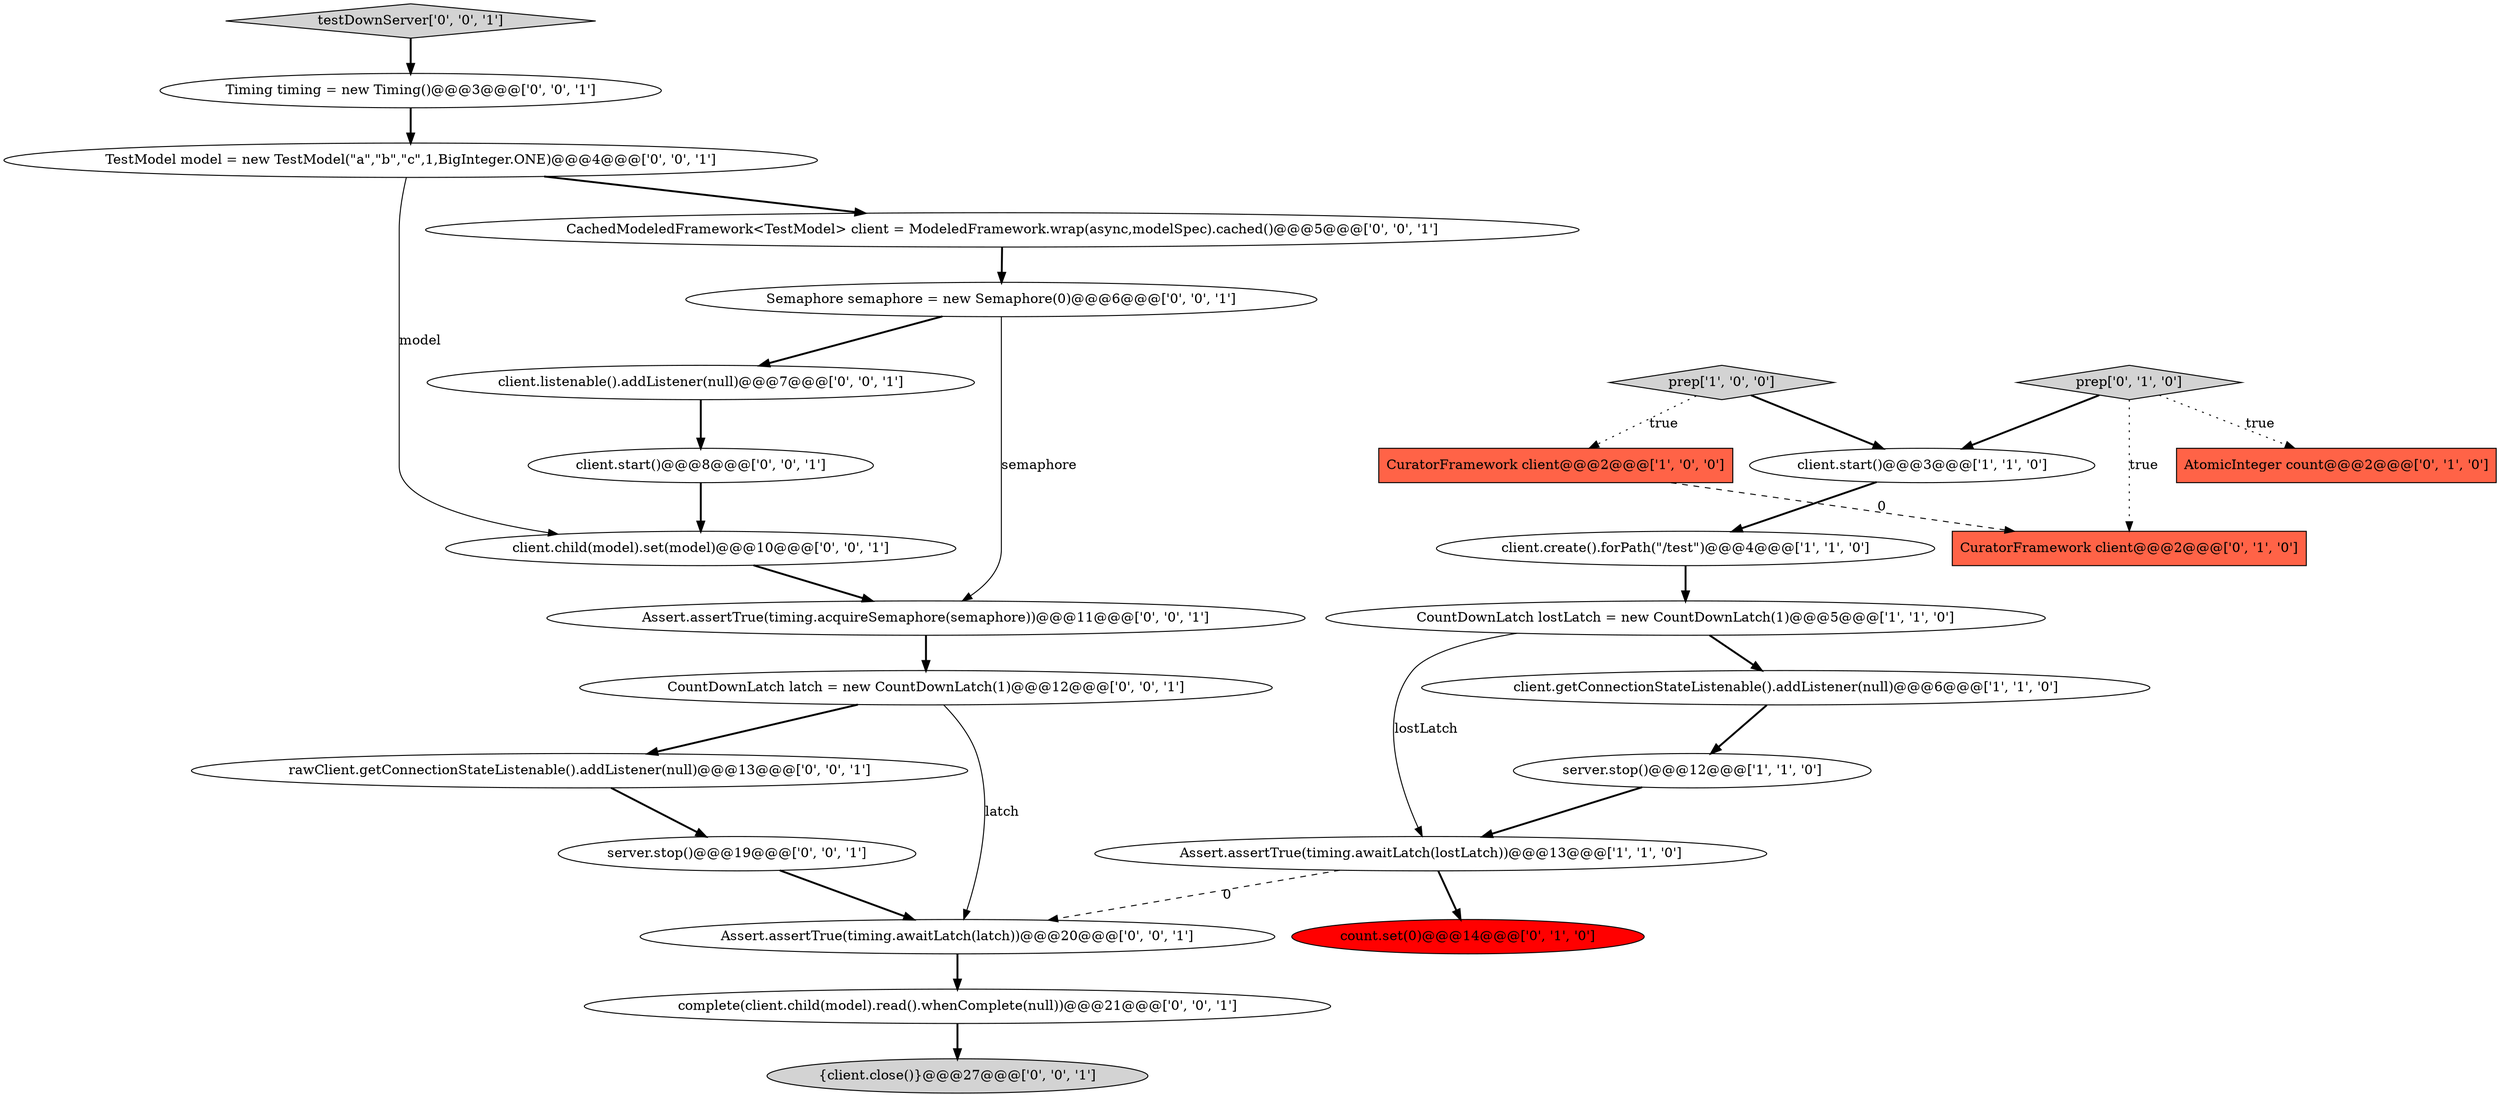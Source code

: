 digraph {
14 [style = filled, label = "server.stop()@@@19@@@['0', '0', '1']", fillcolor = white, shape = ellipse image = "AAA0AAABBB3BBB"];
4 [style = filled, label = "server.stop()@@@12@@@['1', '1', '0']", fillcolor = white, shape = ellipse image = "AAA0AAABBB1BBB"];
18 [style = filled, label = "Timing timing = new Timing()@@@3@@@['0', '0', '1']", fillcolor = white, shape = ellipse image = "AAA0AAABBB3BBB"];
9 [style = filled, label = "count.set(0)@@@14@@@['0', '1', '0']", fillcolor = red, shape = ellipse image = "AAA1AAABBB2BBB"];
15 [style = filled, label = "Assert.assertTrue(timing.acquireSemaphore(semaphore))@@@11@@@['0', '0', '1']", fillcolor = white, shape = ellipse image = "AAA0AAABBB3BBB"];
0 [style = filled, label = "CountDownLatch lostLatch = new CountDownLatch(1)@@@5@@@['1', '1', '0']", fillcolor = white, shape = ellipse image = "AAA0AAABBB1BBB"];
17 [style = filled, label = "Semaphore semaphore = new Semaphore(0)@@@6@@@['0', '0', '1']", fillcolor = white, shape = ellipse image = "AAA0AAABBB3BBB"];
19 [style = filled, label = "client.listenable().addListener(null)@@@7@@@['0', '0', '1']", fillcolor = white, shape = ellipse image = "AAA0AAABBB3BBB"];
10 [style = filled, label = "prep['0', '1', '0']", fillcolor = lightgray, shape = diamond image = "AAA0AAABBB2BBB"];
21 [style = filled, label = "{client.close()}@@@27@@@['0', '0', '1']", fillcolor = lightgray, shape = ellipse image = "AAA0AAABBB3BBB"];
5 [style = filled, label = "CuratorFramework client@@@2@@@['1', '0', '0']", fillcolor = tomato, shape = box image = "AAA1AAABBB1BBB"];
20 [style = filled, label = "CachedModeledFramework<TestModel> client = ModeledFramework.wrap(async,modelSpec).cached()@@@5@@@['0', '0', '1']", fillcolor = white, shape = ellipse image = "AAA0AAABBB3BBB"];
3 [style = filled, label = "client.start()@@@3@@@['1', '1', '0']", fillcolor = white, shape = ellipse image = "AAA0AAABBB1BBB"];
22 [style = filled, label = "testDownServer['0', '0', '1']", fillcolor = lightgray, shape = diamond image = "AAA0AAABBB3BBB"];
25 [style = filled, label = "client.child(model).set(model)@@@10@@@['0', '0', '1']", fillcolor = white, shape = ellipse image = "AAA0AAABBB3BBB"];
11 [style = filled, label = "CuratorFramework client@@@2@@@['0', '1', '0']", fillcolor = tomato, shape = box image = "AAA1AAABBB2BBB"];
23 [style = filled, label = "CountDownLatch latch = new CountDownLatch(1)@@@12@@@['0', '0', '1']", fillcolor = white, shape = ellipse image = "AAA0AAABBB3BBB"];
1 [style = filled, label = "client.getConnectionStateListenable().addListener(null)@@@6@@@['1', '1', '0']", fillcolor = white, shape = ellipse image = "AAA0AAABBB1BBB"];
16 [style = filled, label = "complete(client.child(model).read().whenComplete(null))@@@21@@@['0', '0', '1']", fillcolor = white, shape = ellipse image = "AAA0AAABBB3BBB"];
2 [style = filled, label = "client.create().forPath(\"/test\")@@@4@@@['1', '1', '0']", fillcolor = white, shape = ellipse image = "AAA0AAABBB1BBB"];
13 [style = filled, label = "client.start()@@@8@@@['0', '0', '1']", fillcolor = white, shape = ellipse image = "AAA0AAABBB3BBB"];
6 [style = filled, label = "Assert.assertTrue(timing.awaitLatch(lostLatch))@@@13@@@['1', '1', '0']", fillcolor = white, shape = ellipse image = "AAA0AAABBB1BBB"];
7 [style = filled, label = "prep['1', '0', '0']", fillcolor = lightgray, shape = diamond image = "AAA0AAABBB1BBB"];
26 [style = filled, label = "Assert.assertTrue(timing.awaitLatch(latch))@@@20@@@['0', '0', '1']", fillcolor = white, shape = ellipse image = "AAA0AAABBB3BBB"];
24 [style = filled, label = "rawClient.getConnectionStateListenable().addListener(null)@@@13@@@['0', '0', '1']", fillcolor = white, shape = ellipse image = "AAA0AAABBB3BBB"];
12 [style = filled, label = "TestModel model = new TestModel(\"a\",\"b\",\"c\",1,BigInteger.ONE)@@@4@@@['0', '0', '1']", fillcolor = white, shape = ellipse image = "AAA0AAABBB3BBB"];
8 [style = filled, label = "AtomicInteger count@@@2@@@['0', '1', '0']", fillcolor = tomato, shape = box image = "AAA0AAABBB2BBB"];
13->25 [style = bold, label=""];
15->23 [style = bold, label=""];
10->8 [style = dotted, label="true"];
1->4 [style = bold, label=""];
20->17 [style = bold, label=""];
4->6 [style = bold, label=""];
12->25 [style = solid, label="model"];
18->12 [style = bold, label=""];
12->20 [style = bold, label=""];
10->3 [style = bold, label=""];
17->19 [style = bold, label=""];
7->3 [style = bold, label=""];
24->14 [style = bold, label=""];
7->5 [style = dotted, label="true"];
0->6 [style = solid, label="lostLatch"];
14->26 [style = bold, label=""];
26->16 [style = bold, label=""];
23->24 [style = bold, label=""];
2->0 [style = bold, label=""];
22->18 [style = bold, label=""];
19->13 [style = bold, label=""];
3->2 [style = bold, label=""];
5->11 [style = dashed, label="0"];
10->11 [style = dotted, label="true"];
6->26 [style = dashed, label="0"];
0->1 [style = bold, label=""];
16->21 [style = bold, label=""];
25->15 [style = bold, label=""];
23->26 [style = solid, label="latch"];
6->9 [style = bold, label=""];
17->15 [style = solid, label="semaphore"];
}
